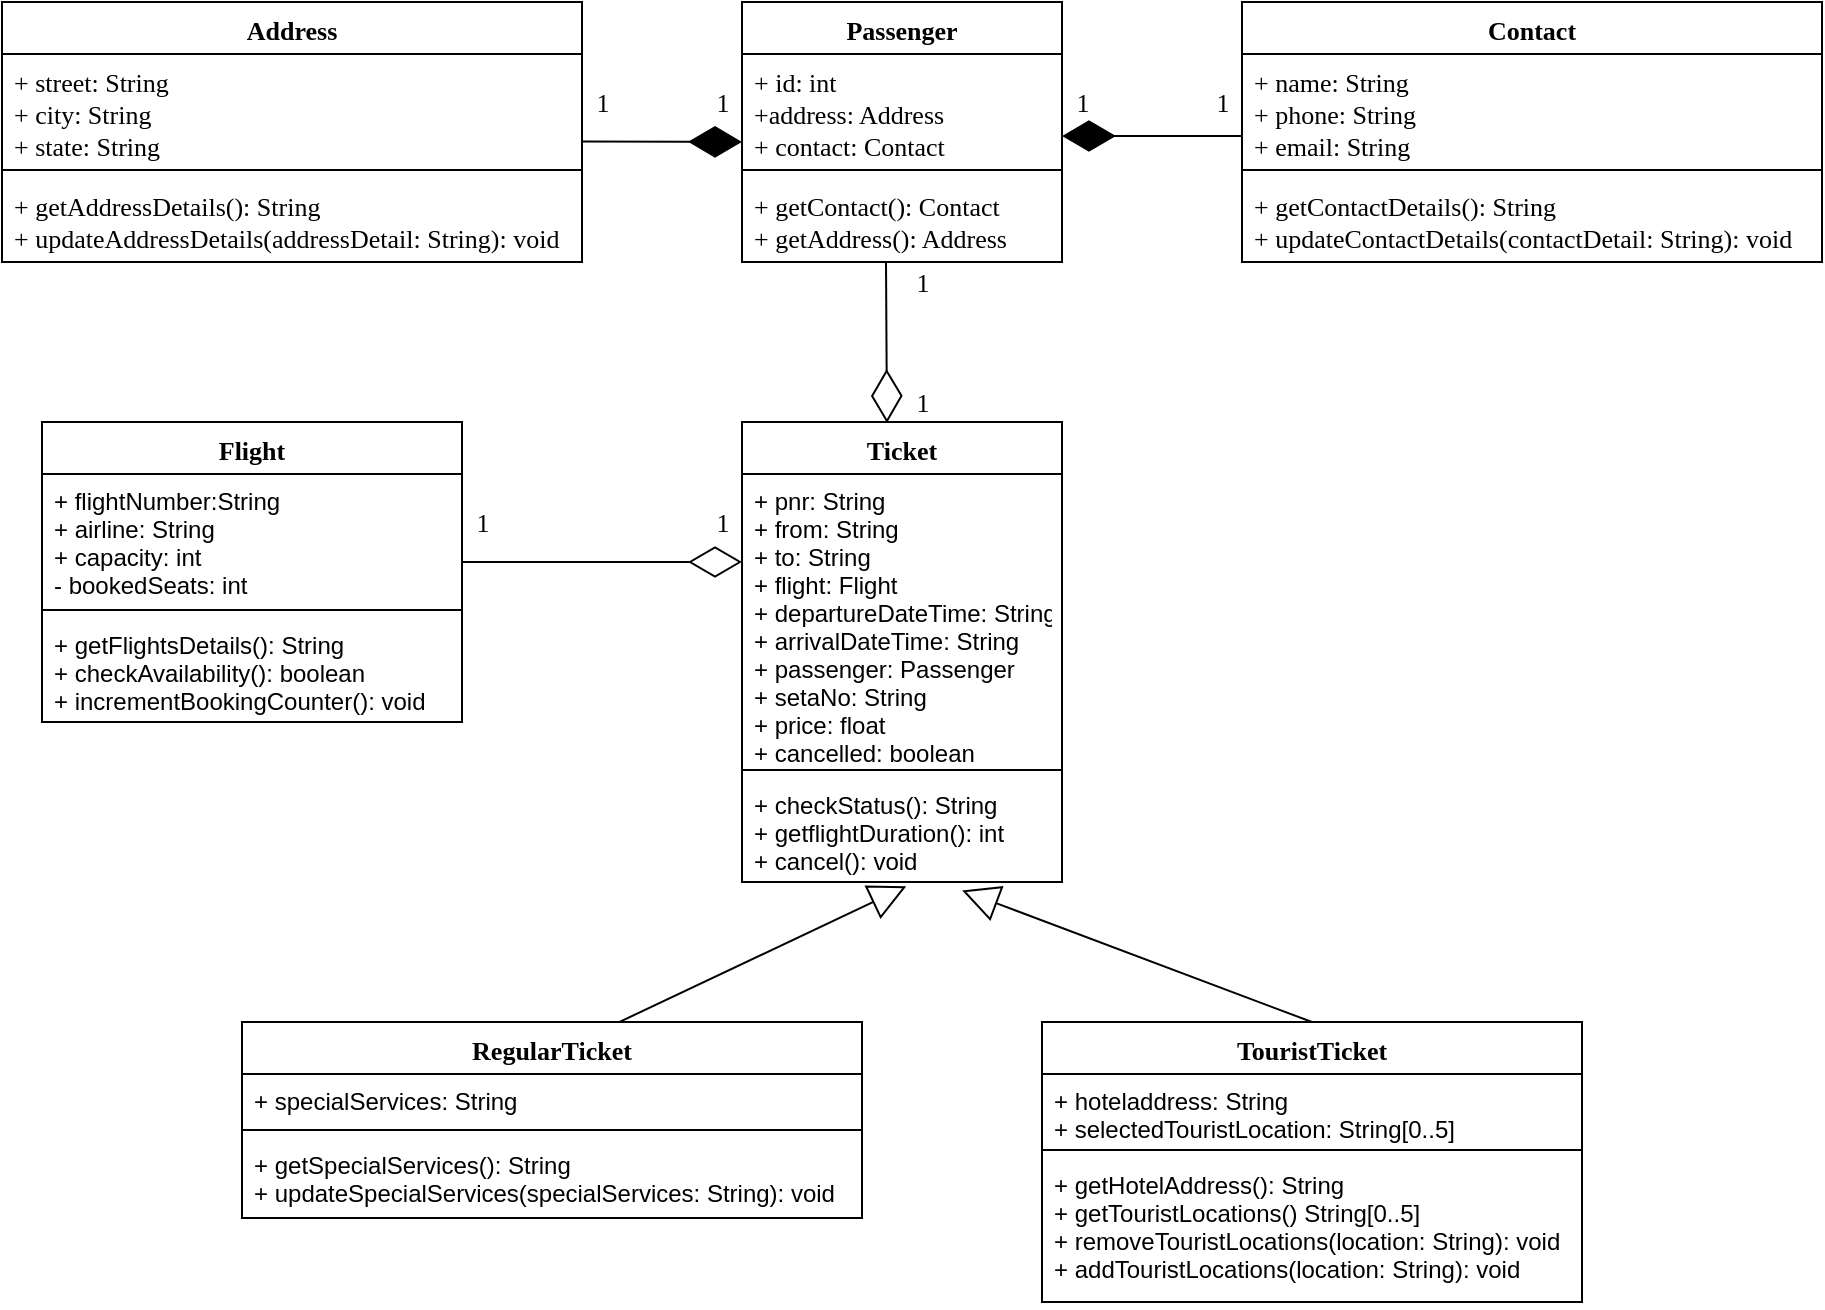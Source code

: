 <mxfile version="14.2.4" type="device"><diagram id="4kH8ikZSeeLE_VOUncVk" name="Page-1"><mxGraphModel dx="1038" dy="584" grid="1" gridSize="10" guides="1" tooltips="1" connect="1" arrows="1" fold="1" page="1" pageScale="1" pageWidth="850" pageHeight="1100" math="0" shadow="0"><root><mxCell id="0"/><mxCell id="1" parent="0"/><mxCell id="7pL0kHWq-FuD-bK0ktoh-1" value="Address" style="swimlane;fontStyle=1;align=center;verticalAlign=top;childLayout=stackLayout;horizontal=1;startSize=26;horizontalStack=0;resizeParent=1;resizeParentMax=0;resizeLast=0;collapsible=1;marginBottom=0;fontFamily=Times New Roman;fontSize=13;" vertex="1" parent="1"><mxGeometry x="10" y="30" width="290" height="130" as="geometry"/></mxCell><mxCell id="7pL0kHWq-FuD-bK0ktoh-2" value="+ street: String&#10;+ city: String&#10;+ state: String" style="text;strokeColor=none;fillColor=none;align=left;verticalAlign=top;spacingLeft=4;spacingRight=4;overflow=hidden;rotatable=0;points=[[0,0.5],[1,0.5]];portConstraint=eastwest;fontFamily=Times New Roman;fontSize=13;" vertex="1" parent="7pL0kHWq-FuD-bK0ktoh-1"><mxGeometry y="26" width="290" height="54" as="geometry"/></mxCell><mxCell id="7pL0kHWq-FuD-bK0ktoh-3" value="" style="line;strokeWidth=1;fillColor=none;align=left;verticalAlign=middle;spacingTop=-1;spacingLeft=3;spacingRight=3;rotatable=0;labelPosition=right;points=[];portConstraint=eastwest;fontFamily=Times New Roman;fontSize=13;" vertex="1" parent="7pL0kHWq-FuD-bK0ktoh-1"><mxGeometry y="80" width="290" height="8" as="geometry"/></mxCell><mxCell id="7pL0kHWq-FuD-bK0ktoh-4" value="+ getAddressDetails(): String&#10;+ updateAddressDetails(addressDetail: String): void" style="text;strokeColor=none;fillColor=none;align=left;verticalAlign=top;spacingLeft=4;spacingRight=4;overflow=hidden;rotatable=0;points=[[0,0.5],[1,0.5]];portConstraint=eastwest;fontFamily=Times New Roman;fontSize=13;" vertex="1" parent="7pL0kHWq-FuD-bK0ktoh-1"><mxGeometry y="88" width="290" height="42" as="geometry"/></mxCell><mxCell id="7pL0kHWq-FuD-bK0ktoh-5" value="Passenger" style="swimlane;fontStyle=1;align=center;verticalAlign=top;childLayout=stackLayout;horizontal=1;startSize=26;horizontalStack=0;resizeParent=1;resizeParentMax=0;resizeLast=0;collapsible=1;marginBottom=0;fontFamily=Times New Roman;fontSize=13;" vertex="1" parent="1"><mxGeometry x="380" y="30" width="160" height="130" as="geometry"/></mxCell><mxCell id="7pL0kHWq-FuD-bK0ktoh-6" value="+ id: int&#10;+address: Address&#10;+ contact: Contact " style="text;strokeColor=none;fillColor=none;align=left;verticalAlign=top;spacingLeft=4;spacingRight=4;overflow=hidden;rotatable=0;points=[[0,0.5],[1,0.5]];portConstraint=eastwest;fontFamily=Times New Roman;fontSize=13;" vertex="1" parent="7pL0kHWq-FuD-bK0ktoh-5"><mxGeometry y="26" width="160" height="54" as="geometry"/></mxCell><mxCell id="7pL0kHWq-FuD-bK0ktoh-13" value="" style="endArrow=diamondThin;endFill=1;endSize=24;html=1;fontFamily=Times New Roman;fontSize=13;exitX=0.999;exitY=0.811;exitDx=0;exitDy=0;exitPerimeter=0;" edge="1" parent="7pL0kHWq-FuD-bK0ktoh-5" source="7pL0kHWq-FuD-bK0ktoh-2"><mxGeometry width="160" relative="1" as="geometry"><mxPoint x="-45" y="70" as="sourcePoint"/><mxPoint y="70" as="targetPoint"/></mxGeometry></mxCell><mxCell id="7pL0kHWq-FuD-bK0ktoh-7" value="" style="line;strokeWidth=1;fillColor=none;align=left;verticalAlign=middle;spacingTop=-1;spacingLeft=3;spacingRight=3;rotatable=0;labelPosition=right;points=[];portConstraint=eastwest;fontFamily=Times New Roman;fontSize=13;" vertex="1" parent="7pL0kHWq-FuD-bK0ktoh-5"><mxGeometry y="80" width="160" height="8" as="geometry"/></mxCell><mxCell id="7pL0kHWq-FuD-bK0ktoh-8" value="+ getContact(): Contact&#10;+ getAddress(): Address" style="text;strokeColor=none;fillColor=none;align=left;verticalAlign=top;spacingLeft=4;spacingRight=4;overflow=hidden;rotatable=0;points=[[0,0.5],[1,0.5]];portConstraint=eastwest;fontFamily=Times New Roman;fontSize=13;" vertex="1" parent="7pL0kHWq-FuD-bK0ktoh-5"><mxGeometry y="88" width="160" height="42" as="geometry"/></mxCell><mxCell id="7pL0kHWq-FuD-bK0ktoh-9" value="Contact" style="swimlane;fontStyle=1;align=center;verticalAlign=top;childLayout=stackLayout;horizontal=1;startSize=26;horizontalStack=0;resizeParent=1;resizeParentMax=0;resizeLast=0;collapsible=1;marginBottom=0;fontFamily=Times New Roman;fontSize=13;" vertex="1" parent="1"><mxGeometry x="630" y="30" width="290" height="130" as="geometry"/></mxCell><mxCell id="7pL0kHWq-FuD-bK0ktoh-10" value="+ name: String&#10;+ phone: String&#10;+ email: String" style="text;strokeColor=none;fillColor=none;align=left;verticalAlign=top;spacingLeft=4;spacingRight=4;overflow=hidden;rotatable=0;points=[[0,0.5],[1,0.5]];portConstraint=eastwest;fontFamily=Times New Roman;fontSize=13;" vertex="1" parent="7pL0kHWq-FuD-bK0ktoh-9"><mxGeometry y="26" width="290" height="54" as="geometry"/></mxCell><mxCell id="7pL0kHWq-FuD-bK0ktoh-14" value="" style="endArrow=diamondThin;endFill=1;endSize=24;html=1;fontFamily=Times New Roman;fontSize=13;" edge="1" parent="7pL0kHWq-FuD-bK0ktoh-9"><mxGeometry width="160" relative="1" as="geometry"><mxPoint y="67" as="sourcePoint"/><mxPoint x="-90" y="67" as="targetPoint"/></mxGeometry></mxCell><mxCell id="7pL0kHWq-FuD-bK0ktoh-11" value="" style="line;strokeWidth=1;fillColor=none;align=left;verticalAlign=middle;spacingTop=-1;spacingLeft=3;spacingRight=3;rotatable=0;labelPosition=right;points=[];portConstraint=eastwest;fontFamily=Times New Roman;fontSize=13;" vertex="1" parent="7pL0kHWq-FuD-bK0ktoh-9"><mxGeometry y="80" width="290" height="8" as="geometry"/></mxCell><mxCell id="7pL0kHWq-FuD-bK0ktoh-12" value="+ getContactDetails(): String&#10;+ updateContactDetails(contactDetail: String): void" style="text;strokeColor=none;fillColor=none;align=left;verticalAlign=top;spacingLeft=4;spacingRight=4;overflow=hidden;rotatable=0;points=[[0,0.5],[1,0.5]];portConstraint=eastwest;fontFamily=Times New Roman;fontSize=13;" vertex="1" parent="7pL0kHWq-FuD-bK0ktoh-9"><mxGeometry y="88" width="290" height="42" as="geometry"/></mxCell><mxCell id="7pL0kHWq-FuD-bK0ktoh-16" value="Flight" style="swimlane;fontStyle=1;align=center;verticalAlign=top;childLayout=stackLayout;horizontal=1;startSize=26;horizontalStack=0;resizeParent=1;resizeParentMax=0;resizeLast=0;collapsible=1;marginBottom=0;fontFamily=Times New Roman;fontSize=13;" vertex="1" parent="1"><mxGeometry x="30" y="240" width="210" height="150" as="geometry"/></mxCell><mxCell id="7pL0kHWq-FuD-bK0ktoh-17" value="+ flightNumber:String&#10;+ airline: String&#10;+ capacity: int&#10;- bookedSeats: int" style="text;strokeColor=none;fillColor=none;align=left;verticalAlign=top;spacingLeft=4;spacingRight=4;overflow=hidden;rotatable=0;points=[[0,0.5],[1,0.5]];portConstraint=eastwest;" vertex="1" parent="7pL0kHWq-FuD-bK0ktoh-16"><mxGeometry y="26" width="210" height="64" as="geometry"/></mxCell><mxCell id="7pL0kHWq-FuD-bK0ktoh-18" value="" style="line;strokeWidth=1;fillColor=none;align=left;verticalAlign=middle;spacingTop=-1;spacingLeft=3;spacingRight=3;rotatable=0;labelPosition=right;points=[];portConstraint=eastwest;" vertex="1" parent="7pL0kHWq-FuD-bK0ktoh-16"><mxGeometry y="90" width="210" height="8" as="geometry"/></mxCell><mxCell id="7pL0kHWq-FuD-bK0ktoh-19" value="+ getFlightsDetails(): String&#10;+ checkAvailability(): boolean&#10;+ incrementBookingCounter(): void&#10;" style="text;strokeColor=none;fillColor=none;align=left;verticalAlign=top;spacingLeft=4;spacingRight=4;overflow=hidden;rotatable=0;points=[[0,0.5],[1,0.5]];portConstraint=eastwest;" vertex="1" parent="7pL0kHWq-FuD-bK0ktoh-16"><mxGeometry y="98" width="210" height="52" as="geometry"/></mxCell><mxCell id="7pL0kHWq-FuD-bK0ktoh-20" value="Ticket" style="swimlane;fontStyle=1;align=center;verticalAlign=top;childLayout=stackLayout;horizontal=1;startSize=26;horizontalStack=0;resizeParent=1;resizeParentMax=0;resizeLast=0;collapsible=1;marginBottom=0;fontFamily=Times New Roman;fontSize=13;" vertex="1" parent="1"><mxGeometry x="380" y="240" width="160" height="230" as="geometry"/></mxCell><mxCell id="7pL0kHWq-FuD-bK0ktoh-21" value="+ pnr: String&#10;+ from: String&#10;+ to: String&#10;+ flight: Flight&#10;+ departureDateTime: String&#10;+ arrivalDateTime: String&#10;+ passenger: Passenger&#10;+ setaNo: String&#10;+ price: float&#10;+ cancelled: boolean" style="text;strokeColor=none;fillColor=none;align=left;verticalAlign=top;spacingLeft=4;spacingRight=4;overflow=hidden;rotatable=0;points=[[0,0.5],[1,0.5]];portConstraint=eastwest;" vertex="1" parent="7pL0kHWq-FuD-bK0ktoh-20"><mxGeometry y="26" width="160" height="144" as="geometry"/></mxCell><mxCell id="7pL0kHWq-FuD-bK0ktoh-22" value="" style="line;strokeWidth=1;fillColor=none;align=left;verticalAlign=middle;spacingTop=-1;spacingLeft=3;spacingRight=3;rotatable=0;labelPosition=right;points=[];portConstraint=eastwest;" vertex="1" parent="7pL0kHWq-FuD-bK0ktoh-20"><mxGeometry y="170" width="160" height="8" as="geometry"/></mxCell><mxCell id="7pL0kHWq-FuD-bK0ktoh-23" value="+ checkStatus(): String&#10;+ getflightDuration(): int&#10;+ cancel(): void" style="text;strokeColor=none;fillColor=none;align=left;verticalAlign=top;spacingLeft=4;spacingRight=4;overflow=hidden;rotatable=0;points=[[0,0.5],[1,0.5]];portConstraint=eastwest;" vertex="1" parent="7pL0kHWq-FuD-bK0ktoh-20"><mxGeometry y="178" width="160" height="52" as="geometry"/></mxCell><mxCell id="7pL0kHWq-FuD-bK0ktoh-24" value="RegularTicket" style="swimlane;fontStyle=1;align=center;verticalAlign=top;childLayout=stackLayout;horizontal=1;startSize=26;horizontalStack=0;resizeParent=1;resizeParentMax=0;resizeLast=0;collapsible=1;marginBottom=0;fontFamily=Times New Roman;fontSize=13;" vertex="1" parent="1"><mxGeometry x="130" y="540" width="310" height="98" as="geometry"/></mxCell><mxCell id="7pL0kHWq-FuD-bK0ktoh-25" value="+ specialServices: String" style="text;strokeColor=none;fillColor=none;align=left;verticalAlign=top;spacingLeft=4;spacingRight=4;overflow=hidden;rotatable=0;points=[[0,0.5],[1,0.5]];portConstraint=eastwest;" vertex="1" parent="7pL0kHWq-FuD-bK0ktoh-24"><mxGeometry y="26" width="310" height="24" as="geometry"/></mxCell><mxCell id="7pL0kHWq-FuD-bK0ktoh-26" value="" style="line;strokeWidth=1;fillColor=none;align=left;verticalAlign=middle;spacingTop=-1;spacingLeft=3;spacingRight=3;rotatable=0;labelPosition=right;points=[];portConstraint=eastwest;" vertex="1" parent="7pL0kHWq-FuD-bK0ktoh-24"><mxGeometry y="50" width="310" height="8" as="geometry"/></mxCell><mxCell id="7pL0kHWq-FuD-bK0ktoh-27" value="+ getSpecialServices(): String&#10;+ updateSpecialServices(specialServices: String): void" style="text;strokeColor=none;fillColor=none;align=left;verticalAlign=top;spacingLeft=4;spacingRight=4;overflow=hidden;rotatable=0;points=[[0,0.5],[1,0.5]];portConstraint=eastwest;" vertex="1" parent="7pL0kHWq-FuD-bK0ktoh-24"><mxGeometry y="58" width="310" height="40" as="geometry"/></mxCell><mxCell id="7pL0kHWq-FuD-bK0ktoh-28" value="TouristTicket" style="swimlane;fontStyle=1;align=center;verticalAlign=top;childLayout=stackLayout;horizontal=1;startSize=26;horizontalStack=0;resizeParent=1;resizeParentMax=0;resizeLast=0;collapsible=1;marginBottom=0;fontFamily=Times New Roman;fontSize=13;" vertex="1" parent="1"><mxGeometry x="530" y="540" width="270" height="140" as="geometry"/></mxCell><mxCell id="7pL0kHWq-FuD-bK0ktoh-29" value="+ hoteladdress: String&#10;+ selectedTouristLocation: String[0..5]" style="text;strokeColor=none;fillColor=none;align=left;verticalAlign=top;spacingLeft=4;spacingRight=4;overflow=hidden;rotatable=0;points=[[0,0.5],[1,0.5]];portConstraint=eastwest;" vertex="1" parent="7pL0kHWq-FuD-bK0ktoh-28"><mxGeometry y="26" width="270" height="34" as="geometry"/></mxCell><mxCell id="7pL0kHWq-FuD-bK0ktoh-30" value="" style="line;strokeWidth=1;fillColor=none;align=left;verticalAlign=middle;spacingTop=-1;spacingLeft=3;spacingRight=3;rotatable=0;labelPosition=right;points=[];portConstraint=eastwest;" vertex="1" parent="7pL0kHWq-FuD-bK0ktoh-28"><mxGeometry y="60" width="270" height="8" as="geometry"/></mxCell><mxCell id="7pL0kHWq-FuD-bK0ktoh-31" value="+ getHotelAddress(): String&#10;+ getTouristLocations() String[0..5]&#10;+ removeTouristLocations(location: String): void&#10;+ addTouristLocations(location: String): void&#10;" style="text;strokeColor=none;fillColor=none;align=left;verticalAlign=top;spacingLeft=4;spacingRight=4;overflow=hidden;rotatable=0;points=[[0,0.5],[1,0.5]];portConstraint=eastwest;" vertex="1" parent="7pL0kHWq-FuD-bK0ktoh-28"><mxGeometry y="68" width="270" height="72" as="geometry"/></mxCell><mxCell id="7pL0kHWq-FuD-bK0ktoh-32" value="" style="endArrow=block;endSize=16;endFill=0;html=1;fontFamily=Times New Roman;fontSize=13;exitX=0.61;exitY=-0.002;exitDx=0;exitDy=0;exitPerimeter=0;entryX=0.513;entryY=1.042;entryDx=0;entryDy=0;entryPerimeter=0;" edge="1" parent="1" source="7pL0kHWq-FuD-bK0ktoh-24" target="7pL0kHWq-FuD-bK0ktoh-23"><mxGeometry width="160" relative="1" as="geometry"><mxPoint x="420" y="370" as="sourcePoint"/><mxPoint x="580" y="370" as="targetPoint"/></mxGeometry></mxCell><mxCell id="7pL0kHWq-FuD-bK0ktoh-33" value="" style="endArrow=block;endSize=16;endFill=0;html=1;fontFamily=Times New Roman;fontSize=13;entryX=0.688;entryY=1.081;entryDx=0;entryDy=0;entryPerimeter=0;exitX=0.5;exitY=0;exitDx=0;exitDy=0;" edge="1" parent="1" source="7pL0kHWq-FuD-bK0ktoh-28" target="7pL0kHWq-FuD-bK0ktoh-23"><mxGeometry width="160" relative="1" as="geometry"><mxPoint x="780" y="590" as="sourcePoint"/><mxPoint x="760" y="470" as="targetPoint"/></mxGeometry></mxCell><mxCell id="7pL0kHWq-FuD-bK0ktoh-34" value="" style="endArrow=diamondThin;endFill=0;endSize=24;html=1;fontFamily=Times New Roman;fontSize=13;" edge="1" parent="1"><mxGeometry width="160" relative="1" as="geometry"><mxPoint x="240" y="310" as="sourcePoint"/><mxPoint x="380" y="310" as="targetPoint"/></mxGeometry></mxCell><mxCell id="7pL0kHWq-FuD-bK0ktoh-35" value="" style="endArrow=diamondThin;endFill=0;endSize=24;html=1;fontFamily=Times New Roman;fontSize=13;entryX=0.453;entryY=0.002;entryDx=0;entryDy=0;entryPerimeter=0;" edge="1" parent="1" target="7pL0kHWq-FuD-bK0ktoh-20"><mxGeometry width="160" relative="1" as="geometry"><mxPoint x="452" y="160" as="sourcePoint"/><mxPoint x="580" y="220" as="targetPoint"/></mxGeometry></mxCell><mxCell id="7pL0kHWq-FuD-bK0ktoh-36" value="1" style="text;html=1;align=center;verticalAlign=middle;resizable=0;points=[];autosize=1;fontSize=13;fontFamily=Times New Roman;" vertex="1" parent="1"><mxGeometry x="240" y="280" width="20" height="20" as="geometry"/></mxCell><mxCell id="7pL0kHWq-FuD-bK0ktoh-37" value="1" style="text;html=1;align=center;verticalAlign=middle;resizable=0;points=[];autosize=1;fontSize=13;fontFamily=Times New Roman;" vertex="1" parent="1"><mxGeometry x="360" y="280" width="20" height="20" as="geometry"/></mxCell><mxCell id="7pL0kHWq-FuD-bK0ktoh-38" value="1" style="text;html=1;align=center;verticalAlign=middle;resizable=0;points=[];autosize=1;fontSize=13;fontFamily=Times New Roman;" vertex="1" parent="1"><mxGeometry x="300" y="70" width="20" height="20" as="geometry"/></mxCell><mxCell id="7pL0kHWq-FuD-bK0ktoh-39" value="1" style="text;html=1;align=center;verticalAlign=middle;resizable=0;points=[];autosize=1;fontSize=13;fontFamily=Times New Roman;" vertex="1" parent="1"><mxGeometry x="360" y="70" width="20" height="20" as="geometry"/></mxCell><mxCell id="7pL0kHWq-FuD-bK0ktoh-41" value="1" style="text;html=1;align=center;verticalAlign=middle;resizable=0;points=[];autosize=1;fontSize=13;fontFamily=Times New Roman;" vertex="1" parent="1"><mxGeometry x="540" y="70" width="20" height="20" as="geometry"/></mxCell><mxCell id="7pL0kHWq-FuD-bK0ktoh-42" value="1" style="text;html=1;align=center;verticalAlign=middle;resizable=0;points=[];autosize=1;fontSize=13;fontFamily=Times New Roman;" vertex="1" parent="1"><mxGeometry x="610" y="70" width="20" height="20" as="geometry"/></mxCell><mxCell id="7pL0kHWq-FuD-bK0ktoh-43" value="1" style="text;html=1;align=center;verticalAlign=middle;resizable=0;points=[];autosize=1;fontSize=13;fontFamily=Times New Roman;" vertex="1" parent="1"><mxGeometry x="460" y="160" width="20" height="20" as="geometry"/></mxCell><mxCell id="7pL0kHWq-FuD-bK0ktoh-44" value="1" style="text;html=1;align=center;verticalAlign=middle;resizable=0;points=[];autosize=1;fontSize=13;fontFamily=Times New Roman;" vertex="1" parent="1"><mxGeometry x="460" y="220" width="20" height="20" as="geometry"/></mxCell></root></mxGraphModel></diagram></mxfile>